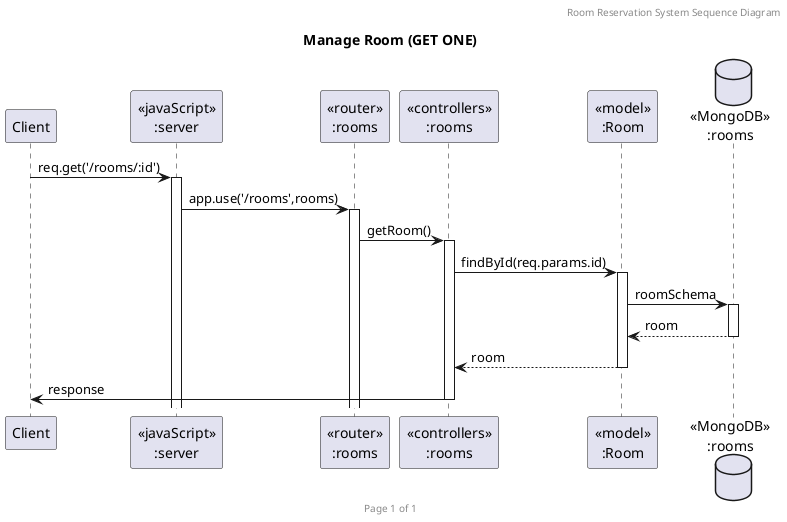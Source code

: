 @startuml Manage Room (GET ONE)

header Room Reservation System Sequence Diagram
footer Page %page% of %lastpage%
title "Manage Room (GET ONE)"

participant "Client" as client
participant "<<javaScript>>\n:server" as server
participant "<<router>>\n:rooms" as routerrooms
participant "<<controllers>>\n:rooms" as controllersrooms
participant "<<model>>\n:Room" as modelroom
database "<<MongoDB>>\n:rooms" as roomsDatabase

client->server ++:req.get('/rooms/:id')
server->routerrooms ++:app.use('/rooms',rooms)
routerrooms -> controllersrooms ++:getRoom()
controllersrooms->modelroom ++:findById(req.params.id)
modelroom ->roomsDatabase ++: roomSchema
roomsDatabase --> modelroom --: room
controllersrooms <-- modelroom --:room
controllersrooms->client --:response

@enduml
